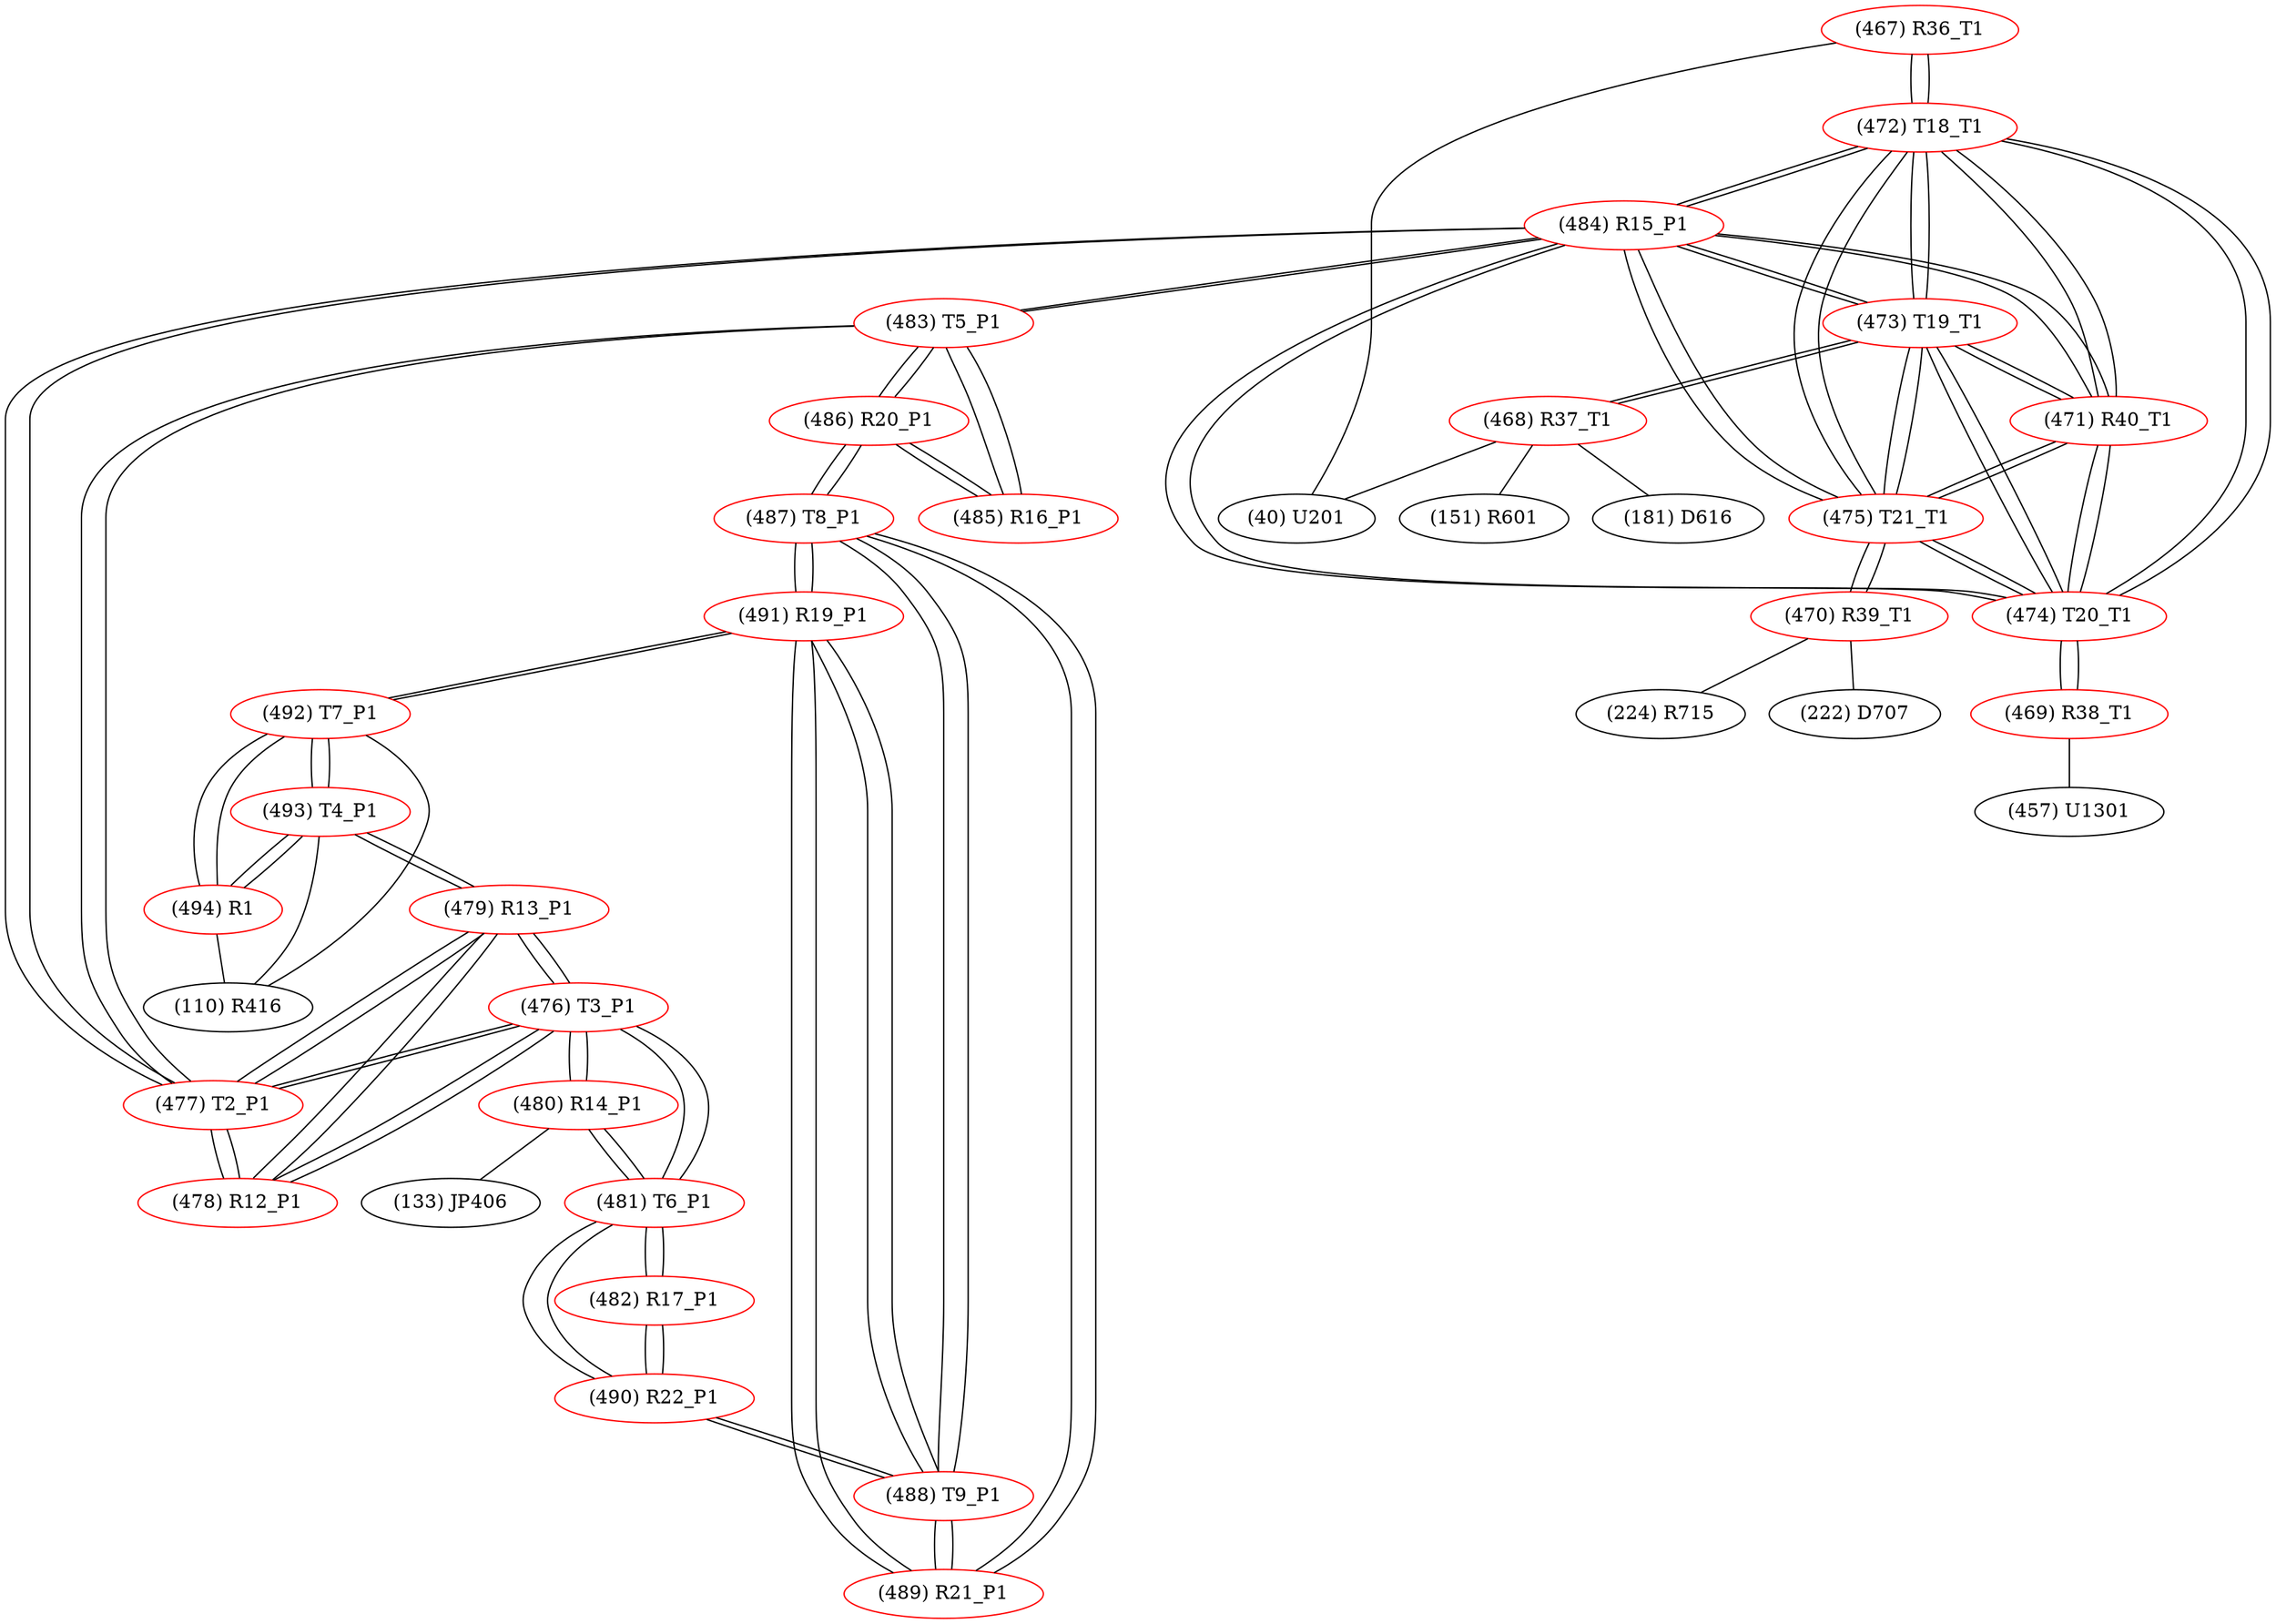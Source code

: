 graph {
	467 [label="(467) R36_T1" color=red]
	40 [label="(40) U201"]
	472 [label="(472) T18_T1"]
	468 [label="(468) R37_T1" color=red]
	181 [label="(181) D616"]
	151 [label="(151) R601"]
	40 [label="(40) U201"]
	473 [label="(473) T19_T1"]
	469 [label="(469) R38_T1" color=red]
	457 [label="(457) U1301"]
	474 [label="(474) T20_T1"]
	470 [label="(470) R39_T1" color=red]
	224 [label="(224) R715"]
	222 [label="(222) D707"]
	475 [label="(475) T21_T1"]
	471 [label="(471) R40_T1" color=red]
	484 [label="(484) R15_P1"]
	472 [label="(472) T18_T1"]
	475 [label="(475) T21_T1"]
	474 [label="(474) T20_T1"]
	473 [label="(473) T19_T1"]
	472 [label="(472) T18_T1" color=red]
	467 [label="(467) R36_T1"]
	484 [label="(484) R15_P1"]
	475 [label="(475) T21_T1"]
	474 [label="(474) T20_T1"]
	473 [label="(473) T19_T1"]
	471 [label="(471) R40_T1"]
	473 [label="(473) T19_T1" color=red]
	468 [label="(468) R37_T1"]
	484 [label="(484) R15_P1"]
	472 [label="(472) T18_T1"]
	475 [label="(475) T21_T1"]
	474 [label="(474) T20_T1"]
	471 [label="(471) R40_T1"]
	474 [label="(474) T20_T1" color=red]
	469 [label="(469) R38_T1"]
	484 [label="(484) R15_P1"]
	472 [label="(472) T18_T1"]
	475 [label="(475) T21_T1"]
	473 [label="(473) T19_T1"]
	471 [label="(471) R40_T1"]
	475 [label="(475) T21_T1" color=red]
	470 [label="(470) R39_T1"]
	484 [label="(484) R15_P1"]
	472 [label="(472) T18_T1"]
	474 [label="(474) T20_T1"]
	473 [label="(473) T19_T1"]
	471 [label="(471) R40_T1"]
	476 [label="(476) T3_P1" color=red]
	480 [label="(480) R14_P1"]
	481 [label="(481) T6_P1"]
	479 [label="(479) R13_P1"]
	478 [label="(478) R12_P1"]
	477 [label="(477) T2_P1"]
	477 [label="(477) T2_P1" color=red]
	479 [label="(479) R13_P1"]
	476 [label="(476) T3_P1"]
	478 [label="(478) R12_P1"]
	483 [label="(483) T5_P1"]
	484 [label="(484) R15_P1"]
	478 [label="(478) R12_P1" color=red]
	479 [label="(479) R13_P1"]
	476 [label="(476) T3_P1"]
	477 [label="(477) T2_P1"]
	479 [label="(479) R13_P1" color=red]
	493 [label="(493) T4_P1"]
	476 [label="(476) T3_P1"]
	478 [label="(478) R12_P1"]
	477 [label="(477) T2_P1"]
	480 [label="(480) R14_P1" color=red]
	133 [label="(133) JP406"]
	476 [label="(476) T3_P1"]
	481 [label="(481) T6_P1"]
	481 [label="(481) T6_P1" color=red]
	480 [label="(480) R14_P1"]
	476 [label="(476) T3_P1"]
	490 [label="(490) R22_P1"]
	482 [label="(482) R17_P1"]
	482 [label="(482) R17_P1" color=red]
	490 [label="(490) R22_P1"]
	481 [label="(481) T6_P1"]
	483 [label="(483) T5_P1" color=red]
	477 [label="(477) T2_P1"]
	484 [label="(484) R15_P1"]
	485 [label="(485) R16_P1"]
	486 [label="(486) R20_P1"]
	484 [label="(484) R15_P1" color=red]
	472 [label="(472) T18_T1"]
	475 [label="(475) T21_T1"]
	474 [label="(474) T20_T1"]
	473 [label="(473) T19_T1"]
	471 [label="(471) R40_T1"]
	477 [label="(477) T2_P1"]
	483 [label="(483) T5_P1"]
	485 [label="(485) R16_P1" color=red]
	483 [label="(483) T5_P1"]
	486 [label="(486) R20_P1"]
	486 [label="(486) R20_P1" color=red]
	487 [label="(487) T8_P1"]
	485 [label="(485) R16_P1"]
	483 [label="(483) T5_P1"]
	487 [label="(487) T8_P1" color=red]
	488 [label="(488) T9_P1"]
	489 [label="(489) R21_P1"]
	491 [label="(491) R19_P1"]
	486 [label="(486) R20_P1"]
	488 [label="(488) T9_P1" color=red]
	490 [label="(490) R22_P1"]
	489 [label="(489) R21_P1"]
	487 [label="(487) T8_P1"]
	491 [label="(491) R19_P1"]
	489 [label="(489) R21_P1" color=red]
	488 [label="(488) T9_P1"]
	487 [label="(487) T8_P1"]
	491 [label="(491) R19_P1"]
	490 [label="(490) R22_P1" color=red]
	488 [label="(488) T9_P1"]
	481 [label="(481) T6_P1"]
	482 [label="(482) R17_P1"]
	491 [label="(491) R19_P1" color=red]
	488 [label="(488) T9_P1"]
	489 [label="(489) R21_P1"]
	487 [label="(487) T8_P1"]
	492 [label="(492) T7_P1"]
	492 [label="(492) T7_P1" color=red]
	494 [label="(494) R1"]
	493 [label="(493) T4_P1"]
	110 [label="(110) R416"]
	491 [label="(491) R19_P1"]
	493 [label="(493) T4_P1" color=red]
	479 [label="(479) R13_P1"]
	494 [label="(494) R1"]
	492 [label="(492) T7_P1"]
	110 [label="(110) R416"]
	494 [label="(494) R1" color=red]
	493 [label="(493) T4_P1"]
	492 [label="(492) T7_P1"]
	110 [label="(110) R416"]
	467 -- 40
	467 -- 472
	468 -- 181
	468 -- 151
	468 -- 40
	468 -- 473
	469 -- 457
	469 -- 474
	470 -- 224
	470 -- 222
	470 -- 475
	471 -- 484
	471 -- 472
	471 -- 475
	471 -- 474
	471 -- 473
	472 -- 467
	472 -- 484
	472 -- 475
	472 -- 474
	472 -- 473
	472 -- 471
	473 -- 468
	473 -- 484
	473 -- 472
	473 -- 475
	473 -- 474
	473 -- 471
	474 -- 469
	474 -- 484
	474 -- 472
	474 -- 475
	474 -- 473
	474 -- 471
	475 -- 470
	475 -- 484
	475 -- 472
	475 -- 474
	475 -- 473
	475 -- 471
	476 -- 480
	476 -- 481
	476 -- 479
	476 -- 478
	476 -- 477
	477 -- 479
	477 -- 476
	477 -- 478
	477 -- 483
	477 -- 484
	478 -- 479
	478 -- 476
	478 -- 477
	479 -- 493
	479 -- 476
	479 -- 478
	479 -- 477
	480 -- 133
	480 -- 476
	480 -- 481
	481 -- 480
	481 -- 476
	481 -- 490
	481 -- 482
	482 -- 490
	482 -- 481
	483 -- 477
	483 -- 484
	483 -- 485
	483 -- 486
	484 -- 472
	484 -- 475
	484 -- 474
	484 -- 473
	484 -- 471
	484 -- 477
	484 -- 483
	485 -- 483
	485 -- 486
	486 -- 487
	486 -- 485
	486 -- 483
	487 -- 488
	487 -- 489
	487 -- 491
	487 -- 486
	488 -- 490
	488 -- 489
	488 -- 487
	488 -- 491
	489 -- 488
	489 -- 487
	489 -- 491
	490 -- 488
	490 -- 481
	490 -- 482
	491 -- 488
	491 -- 489
	491 -- 487
	491 -- 492
	492 -- 494
	492 -- 493
	492 -- 110
	492 -- 491
	493 -- 479
	493 -- 494
	493 -- 492
	493 -- 110
	494 -- 493
	494 -- 492
	494 -- 110
}